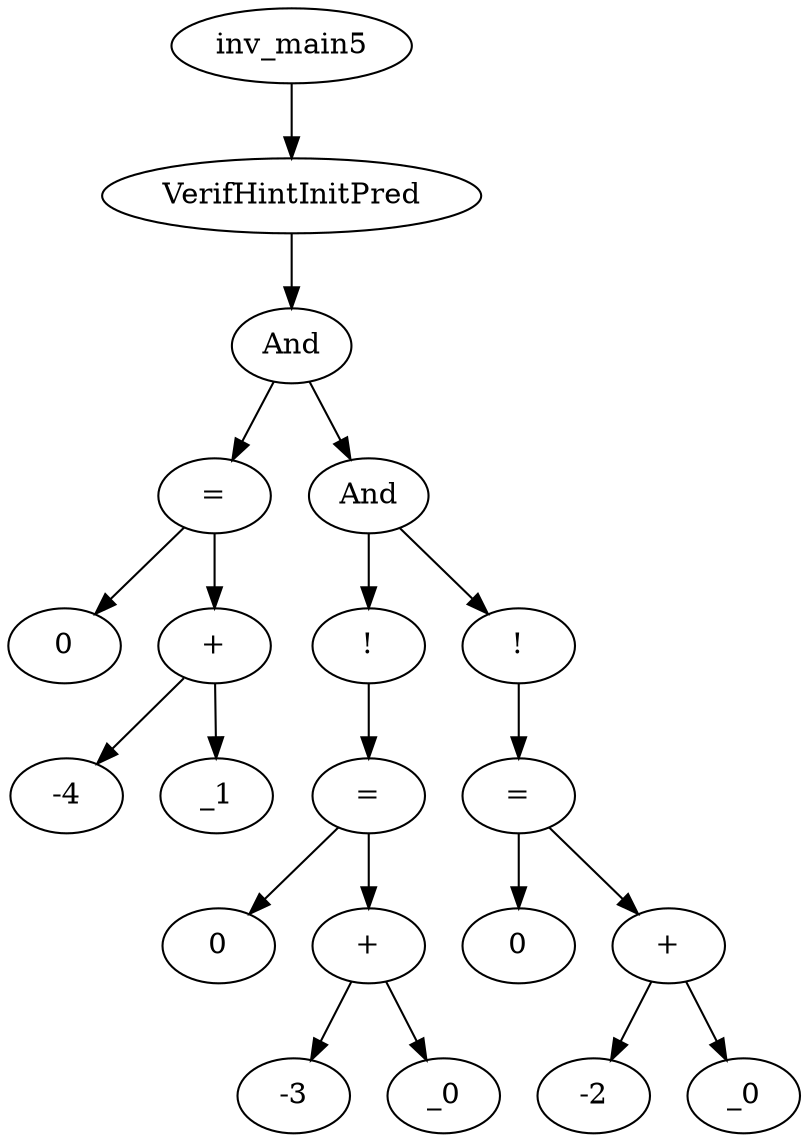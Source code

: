 digraph dag {
0 [label="inv_main5"];
1 [label="VerifHintInitPred"];
2 [label="And"];
3 [label="="];
4 [label="0"];
5 [label="+"];
6 [label="-4"];
7 [label="_1"];
8 [label="And"];
9 [label="!"];
10 [label="="];
11 [label="0"];
12 [label="+"];
13 [label="-3"];
14 [label="_0"];
15 [label="!"];
16 [label="="];
17 [label="0"];
18 [label="+"];
19 [label="-2"];
20 [label="_0"];
0->1
1->2
2->3
2 -> 8
3->5
3 -> 4
5->7
5 -> 6
8->9
8 -> 15
9->10
10->12
10 -> 11
12->14
12 -> 13
15->16
16->18
16 -> 17
18->20
18 -> 19
}
